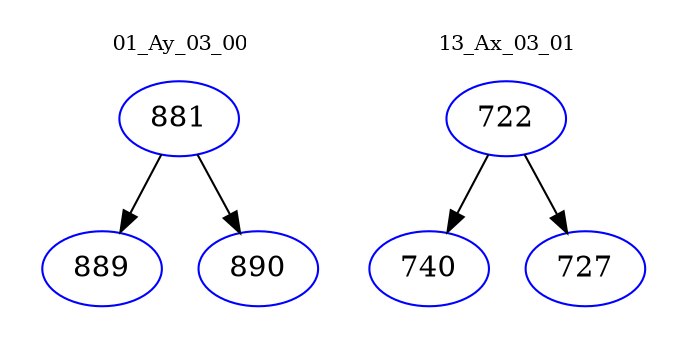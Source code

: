 digraph{
subgraph cluster_0 {
color = white
label = "01_Ay_03_00";
fontsize=10;
T0_881 [label="881", color="blue"]
T0_881 -> T0_889 [color="black"]
T0_889 [label="889", color="blue"]
T0_881 -> T0_890 [color="black"]
T0_890 [label="890", color="blue"]
}
subgraph cluster_1 {
color = white
label = "13_Ax_03_01";
fontsize=10;
T1_722 [label="722", color="blue"]
T1_722 -> T1_740 [color="black"]
T1_740 [label="740", color="blue"]
T1_722 -> T1_727 [color="black"]
T1_727 [label="727", color="blue"]
}
}
